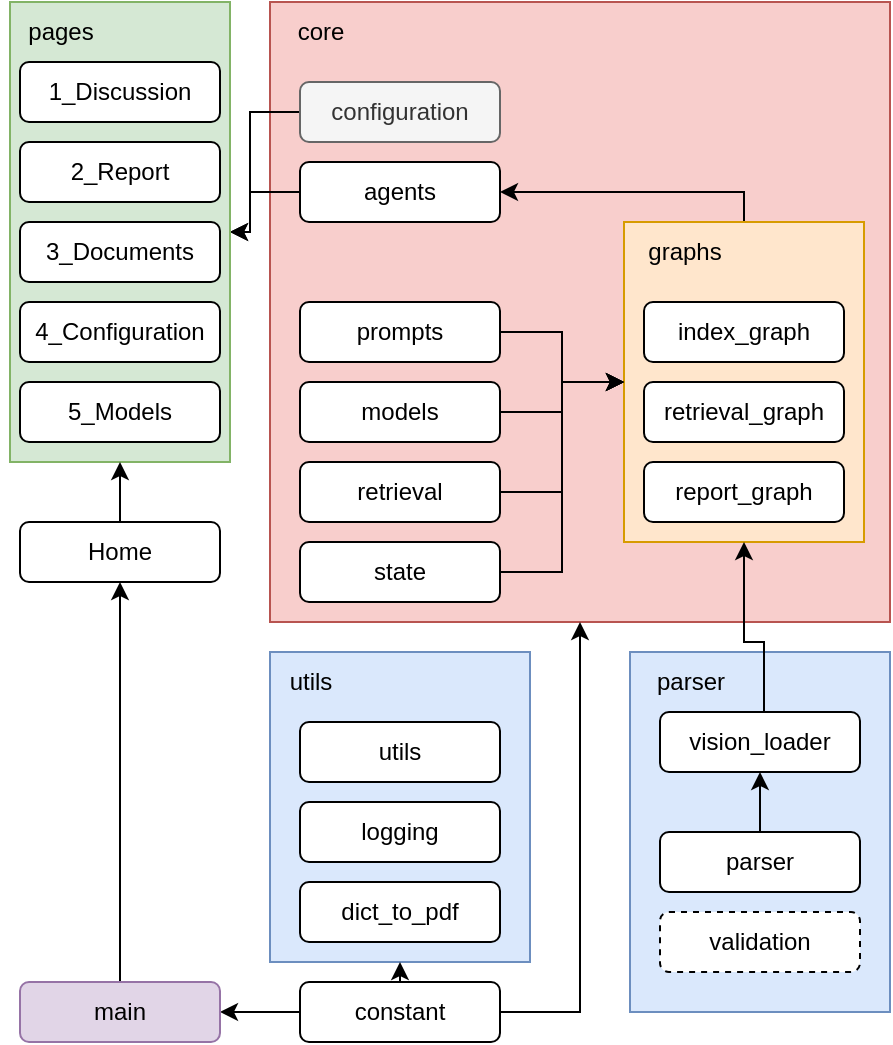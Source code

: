 <mxfile version="28.0.4">
  <diagram name="Page-1" id="-ed2s_i2OCm1u421uDTZ">
    <mxGraphModel dx="655" dy="618" grid="1" gridSize="10" guides="1" tooltips="1" connect="1" arrows="1" fold="1" page="1" pageScale="1" pageWidth="827" pageHeight="1169" math="0" shadow="0">
      <root>
        <mxCell id="0" />
        <mxCell id="1" parent="0" />
        <mxCell id="ADXfEhsZGg0La7iw1zWm-1" value="" style="rounded=0;whiteSpace=wrap;html=1;fillColor=#f8cecc;strokeColor=#b85450;" vertex="1" parent="1">
          <mxGeometry x="530" y="80" width="310" height="310" as="geometry" />
        </mxCell>
        <mxCell id="ADXfEhsZGg0La7iw1zWm-2" value="&lt;div&gt;core&lt;/div&gt;" style="text;html=1;align=center;verticalAlign=middle;resizable=0;points=[];autosize=1;strokeColor=none;fillColor=none;" vertex="1" parent="1">
          <mxGeometry x="530" y="80" width="50" height="30" as="geometry" />
        </mxCell>
        <mxCell id="ADXfEhsZGg0La7iw1zWm-19" style="edgeStyle=orthogonalEdgeStyle;rounded=0;orthogonalLoop=1;jettySize=auto;html=1;entryX=1;entryY=0.5;entryDx=0;entryDy=0;exitX=0.5;exitY=0;exitDx=0;exitDy=0;" edge="1" parent="1" source="ADXfEhsZGg0La7iw1zWm-5" target="ADXfEhsZGg0La7iw1zWm-10">
          <mxGeometry relative="1" as="geometry">
            <Array as="points">
              <mxPoint x="767" y="175" />
            </Array>
          </mxGeometry>
        </mxCell>
        <mxCell id="ADXfEhsZGg0La7iw1zWm-5" value="&lt;br&gt;&lt;div&gt;&lt;br&gt;&lt;/div&gt;" style="rounded=0;whiteSpace=wrap;html=1;fillColor=#ffe6cc;strokeColor=#d79b00;" vertex="1" parent="1">
          <mxGeometry x="707" y="190" width="120" height="160" as="geometry" />
        </mxCell>
        <mxCell id="ADXfEhsZGg0La7iw1zWm-4" value="graphs" style="text;html=1;align=center;verticalAlign=middle;resizable=0;points=[];autosize=1;strokeColor=none;fillColor=none;" vertex="1" parent="1">
          <mxGeometry x="707" y="190" width="60" height="30" as="geometry" />
        </mxCell>
        <mxCell id="ADXfEhsZGg0La7iw1zWm-7" value="index_graph" style="rounded=1;whiteSpace=wrap;html=1;" vertex="1" parent="1">
          <mxGeometry x="717" y="230" width="100" height="30" as="geometry" />
        </mxCell>
        <mxCell id="ADXfEhsZGg0La7iw1zWm-8" value="retrieval_graph" style="rounded=1;whiteSpace=wrap;html=1;" vertex="1" parent="1">
          <mxGeometry x="717" y="270" width="100" height="30" as="geometry" />
        </mxCell>
        <mxCell id="ADXfEhsZGg0La7iw1zWm-9" value="report_graph" style="rounded=1;whiteSpace=wrap;html=1;" vertex="1" parent="1">
          <mxGeometry x="717" y="310" width="100" height="30" as="geometry" />
        </mxCell>
        <mxCell id="ADXfEhsZGg0La7iw1zWm-43" style="edgeStyle=orthogonalEdgeStyle;rounded=0;orthogonalLoop=1;jettySize=auto;html=1;entryX=1;entryY=0.5;entryDx=0;entryDy=0;" edge="1" parent="1" source="ADXfEhsZGg0La7iw1zWm-10" target="ADXfEhsZGg0La7iw1zWm-35">
          <mxGeometry relative="1" as="geometry">
            <Array as="points">
              <mxPoint x="520" y="175" />
              <mxPoint x="520" y="195" />
            </Array>
          </mxGeometry>
        </mxCell>
        <mxCell id="ADXfEhsZGg0La7iw1zWm-10" value="&lt;div&gt;agents&lt;/div&gt;" style="rounded=1;whiteSpace=wrap;html=1;" vertex="1" parent="1">
          <mxGeometry x="545" y="160" width="100" height="30" as="geometry" />
        </mxCell>
        <mxCell id="ADXfEhsZGg0La7iw1zWm-42" style="edgeStyle=orthogonalEdgeStyle;rounded=0;orthogonalLoop=1;jettySize=auto;html=1;entryX=1;entryY=0.5;entryDx=0;entryDy=0;" edge="1" parent="1" source="ADXfEhsZGg0La7iw1zWm-11" target="ADXfEhsZGg0La7iw1zWm-35">
          <mxGeometry relative="1" as="geometry">
            <Array as="points">
              <mxPoint x="520" y="135" />
              <mxPoint x="520" y="195" />
            </Array>
          </mxGeometry>
        </mxCell>
        <mxCell id="ADXfEhsZGg0La7iw1zWm-11" value="configuration" style="rounded=1;whiteSpace=wrap;html=1;fillColor=#f5f5f5;fontColor=#333333;strokeColor=#666666;" vertex="1" parent="1">
          <mxGeometry x="545" y="120" width="100" height="30" as="geometry" />
        </mxCell>
        <mxCell id="ADXfEhsZGg0La7iw1zWm-18" style="edgeStyle=orthogonalEdgeStyle;rounded=0;orthogonalLoop=1;jettySize=auto;html=1;entryX=0;entryY=0.5;entryDx=0;entryDy=0;" edge="1" parent="1" source="ADXfEhsZGg0La7iw1zWm-13" target="ADXfEhsZGg0La7iw1zWm-5">
          <mxGeometry relative="1" as="geometry" />
        </mxCell>
        <mxCell id="ADXfEhsZGg0La7iw1zWm-13" value="models" style="rounded=1;whiteSpace=wrap;html=1;" vertex="1" parent="1">
          <mxGeometry x="545" y="270" width="100" height="30" as="geometry" />
        </mxCell>
        <mxCell id="ADXfEhsZGg0La7iw1zWm-17" style="edgeStyle=orthogonalEdgeStyle;rounded=0;orthogonalLoop=1;jettySize=auto;html=1;entryX=0;entryY=0.5;entryDx=0;entryDy=0;" edge="1" parent="1" source="ADXfEhsZGg0La7iw1zWm-14" target="ADXfEhsZGg0La7iw1zWm-5">
          <mxGeometry relative="1" as="geometry" />
        </mxCell>
        <mxCell id="ADXfEhsZGg0La7iw1zWm-14" value="retrieval" style="rounded=1;whiteSpace=wrap;html=1;" vertex="1" parent="1">
          <mxGeometry x="545" y="310" width="100" height="30" as="geometry" />
        </mxCell>
        <mxCell id="ADXfEhsZGg0La7iw1zWm-16" style="edgeStyle=orthogonalEdgeStyle;rounded=0;orthogonalLoop=1;jettySize=auto;html=1;entryX=0;entryY=0.5;entryDx=0;entryDy=0;" edge="1" parent="1" source="ADXfEhsZGg0La7iw1zWm-15" target="ADXfEhsZGg0La7iw1zWm-5">
          <mxGeometry relative="1" as="geometry" />
        </mxCell>
        <mxCell id="ADXfEhsZGg0La7iw1zWm-15" value="state" style="rounded=1;whiteSpace=wrap;html=1;" vertex="1" parent="1">
          <mxGeometry x="545" y="350" width="100" height="30" as="geometry" />
        </mxCell>
        <mxCell id="ADXfEhsZGg0La7iw1zWm-20" value="" style="rounded=0;whiteSpace=wrap;html=1;fillColor=#dae8fc;strokeColor=#6c8ebf;" vertex="1" parent="1">
          <mxGeometry x="710" y="405" width="130" height="180" as="geometry" />
        </mxCell>
        <mxCell id="ADXfEhsZGg0La7iw1zWm-21" value="&lt;div&gt;parser&lt;/div&gt;" style="text;html=1;align=center;verticalAlign=middle;resizable=0;points=[];autosize=1;strokeColor=none;fillColor=none;" vertex="1" parent="1">
          <mxGeometry x="710" y="405" width="60" height="30" as="geometry" />
        </mxCell>
        <mxCell id="ADXfEhsZGg0La7iw1zWm-26" style="edgeStyle=orthogonalEdgeStyle;rounded=0;orthogonalLoop=1;jettySize=auto;html=1;entryX=0.5;entryY=1;entryDx=0;entryDy=0;" edge="1" parent="1" source="ADXfEhsZGg0La7iw1zWm-22" target="ADXfEhsZGg0La7iw1zWm-5">
          <mxGeometry relative="1" as="geometry">
            <Array as="points">
              <mxPoint x="777" y="400" />
              <mxPoint x="767" y="400" />
            </Array>
          </mxGeometry>
        </mxCell>
        <mxCell id="ADXfEhsZGg0La7iw1zWm-22" value="vision_loader" style="rounded=1;whiteSpace=wrap;html=1;" vertex="1" parent="1">
          <mxGeometry x="725" y="435" width="100" height="30" as="geometry" />
        </mxCell>
        <mxCell id="ADXfEhsZGg0La7iw1zWm-25" style="edgeStyle=orthogonalEdgeStyle;rounded=0;orthogonalLoop=1;jettySize=auto;html=1;entryX=0.5;entryY=1;entryDx=0;entryDy=0;" edge="1" parent="1" source="ADXfEhsZGg0La7iw1zWm-23" target="ADXfEhsZGg0La7iw1zWm-22">
          <mxGeometry relative="1" as="geometry" />
        </mxCell>
        <mxCell id="ADXfEhsZGg0La7iw1zWm-23" value="parser" style="rounded=1;whiteSpace=wrap;html=1;" vertex="1" parent="1">
          <mxGeometry x="725" y="495" width="100" height="30" as="geometry" />
        </mxCell>
        <mxCell id="ADXfEhsZGg0La7iw1zWm-24" value="validation" style="rounded=1;whiteSpace=wrap;html=1;dashed=1;" vertex="1" parent="1">
          <mxGeometry x="725" y="535" width="100" height="30" as="geometry" />
        </mxCell>
        <mxCell id="ADXfEhsZGg0La7iw1zWm-27" value="" style="rounded=0;whiteSpace=wrap;html=1;fillColor=#dae8fc;strokeColor=#6c8ebf;" vertex="1" parent="1">
          <mxGeometry x="530" y="405" width="130" height="155" as="geometry" />
        </mxCell>
        <mxCell id="ADXfEhsZGg0La7iw1zWm-28" value="utils" style="text;html=1;align=center;verticalAlign=middle;resizable=0;points=[];autosize=1;strokeColor=none;fillColor=none;" vertex="1" parent="1">
          <mxGeometry x="530" y="405" width="40" height="30" as="geometry" />
        </mxCell>
        <mxCell id="ADXfEhsZGg0La7iw1zWm-29" value="utils" style="rounded=1;whiteSpace=wrap;html=1;" vertex="1" parent="1">
          <mxGeometry x="545" y="440" width="100" height="30" as="geometry" />
        </mxCell>
        <mxCell id="ADXfEhsZGg0La7iw1zWm-48" style="edgeStyle=orthogonalEdgeStyle;rounded=0;orthogonalLoop=1;jettySize=auto;html=1;entryX=1;entryY=0.5;entryDx=0;entryDy=0;" edge="1" parent="1" source="ADXfEhsZGg0La7iw1zWm-30" target="ADXfEhsZGg0La7iw1zWm-44">
          <mxGeometry relative="1" as="geometry" />
        </mxCell>
        <mxCell id="ADXfEhsZGg0La7iw1zWm-50" style="edgeStyle=orthogonalEdgeStyle;rounded=0;orthogonalLoop=1;jettySize=auto;html=1;entryX=0.5;entryY=1;entryDx=0;entryDy=0;" edge="1" parent="1" source="ADXfEhsZGg0La7iw1zWm-30" target="ADXfEhsZGg0La7iw1zWm-1">
          <mxGeometry relative="1" as="geometry">
            <Array as="points">
              <mxPoint x="685" y="585" />
            </Array>
          </mxGeometry>
        </mxCell>
        <mxCell id="ADXfEhsZGg0La7iw1zWm-30" value="constant" style="rounded=1;whiteSpace=wrap;html=1;" vertex="1" parent="1">
          <mxGeometry x="545" y="570" width="100" height="30" as="geometry" />
        </mxCell>
        <mxCell id="ADXfEhsZGg0La7iw1zWm-34" style="edgeStyle=orthogonalEdgeStyle;rounded=0;orthogonalLoop=1;jettySize=auto;html=1;entryX=0;entryY=0.5;entryDx=0;entryDy=0;" edge="1" parent="1" source="ADXfEhsZGg0La7iw1zWm-31" target="ADXfEhsZGg0La7iw1zWm-5">
          <mxGeometry relative="1" as="geometry" />
        </mxCell>
        <mxCell id="ADXfEhsZGg0La7iw1zWm-31" value="prompts" style="rounded=1;whiteSpace=wrap;html=1;" vertex="1" parent="1">
          <mxGeometry x="545" y="230" width="100" height="30" as="geometry" />
        </mxCell>
        <mxCell id="ADXfEhsZGg0La7iw1zWm-32" value="dict_to_pdf" style="rounded=1;whiteSpace=wrap;html=1;" vertex="1" parent="1">
          <mxGeometry x="545" y="520" width="100" height="30" as="geometry" />
        </mxCell>
        <mxCell id="ADXfEhsZGg0La7iw1zWm-33" value="logging" style="rounded=1;whiteSpace=wrap;html=1;" vertex="1" parent="1">
          <mxGeometry x="545" y="480" width="100" height="30" as="geometry" />
        </mxCell>
        <mxCell id="ADXfEhsZGg0La7iw1zWm-35" value="" style="rounded=0;whiteSpace=wrap;html=1;fillColor=#d5e8d4;strokeColor=#82b366;" vertex="1" parent="1">
          <mxGeometry x="400" y="80" width="110" height="230" as="geometry" />
        </mxCell>
        <mxCell id="ADXfEhsZGg0La7iw1zWm-36" value="pages" style="text;html=1;align=center;verticalAlign=middle;resizable=0;points=[];autosize=1;strokeColor=none;fillColor=none;" vertex="1" parent="1">
          <mxGeometry x="395" y="80" width="60" height="30" as="geometry" />
        </mxCell>
        <mxCell id="ADXfEhsZGg0La7iw1zWm-37" value="1_Discussion" style="rounded=1;whiteSpace=wrap;html=1;" vertex="1" parent="1">
          <mxGeometry x="405" y="110" width="100" height="30" as="geometry" />
        </mxCell>
        <mxCell id="ADXfEhsZGg0La7iw1zWm-38" value="2_Report" style="rounded=1;whiteSpace=wrap;html=1;" vertex="1" parent="1">
          <mxGeometry x="405" y="150" width="100" height="30" as="geometry" />
        </mxCell>
        <mxCell id="ADXfEhsZGg0La7iw1zWm-39" value="&lt;div&gt;3_Documents&lt;/div&gt;" style="rounded=1;whiteSpace=wrap;html=1;" vertex="1" parent="1">
          <mxGeometry x="405" y="190" width="100" height="30" as="geometry" />
        </mxCell>
        <mxCell id="ADXfEhsZGg0La7iw1zWm-40" value="4_Configuration" style="rounded=1;whiteSpace=wrap;html=1;" vertex="1" parent="1">
          <mxGeometry x="405" y="230" width="100" height="30" as="geometry" />
        </mxCell>
        <mxCell id="ADXfEhsZGg0La7iw1zWm-41" value="5_Models" style="rounded=1;whiteSpace=wrap;html=1;" vertex="1" parent="1">
          <mxGeometry x="405" y="270" width="100" height="30" as="geometry" />
        </mxCell>
        <mxCell id="ADXfEhsZGg0La7iw1zWm-47" style="edgeStyle=orthogonalEdgeStyle;rounded=0;orthogonalLoop=1;jettySize=auto;html=1;entryX=0.5;entryY=1;entryDx=0;entryDy=0;" edge="1" parent="1" source="ADXfEhsZGg0La7iw1zWm-44" target="ADXfEhsZGg0La7iw1zWm-45">
          <mxGeometry relative="1" as="geometry" />
        </mxCell>
        <mxCell id="ADXfEhsZGg0La7iw1zWm-44" value="main" style="rounded=1;whiteSpace=wrap;html=1;fillColor=#e1d5e7;strokeColor=#9673a6;" vertex="1" parent="1">
          <mxGeometry x="405" y="570" width="100" height="30" as="geometry" />
        </mxCell>
        <mxCell id="ADXfEhsZGg0La7iw1zWm-46" style="edgeStyle=orthogonalEdgeStyle;rounded=0;orthogonalLoop=1;jettySize=auto;html=1;entryX=0.5;entryY=1;entryDx=0;entryDy=0;" edge="1" parent="1" source="ADXfEhsZGg0La7iw1zWm-45" target="ADXfEhsZGg0La7iw1zWm-35">
          <mxGeometry relative="1" as="geometry" />
        </mxCell>
        <mxCell id="ADXfEhsZGg0La7iw1zWm-45" value="Home" style="rounded=1;whiteSpace=wrap;html=1;" vertex="1" parent="1">
          <mxGeometry x="405" y="340" width="100" height="30" as="geometry" />
        </mxCell>
        <mxCell id="ADXfEhsZGg0La7iw1zWm-51" style="edgeStyle=orthogonalEdgeStyle;rounded=0;orthogonalLoop=1;jettySize=auto;html=1;entryX=0.5;entryY=1;entryDx=0;entryDy=0;" edge="1" parent="1" source="ADXfEhsZGg0La7iw1zWm-30" target="ADXfEhsZGg0La7iw1zWm-27">
          <mxGeometry relative="1" as="geometry">
            <Array as="points">
              <mxPoint x="600" y="570" />
              <mxPoint x="600" y="570" />
            </Array>
          </mxGeometry>
        </mxCell>
      </root>
    </mxGraphModel>
  </diagram>
</mxfile>
